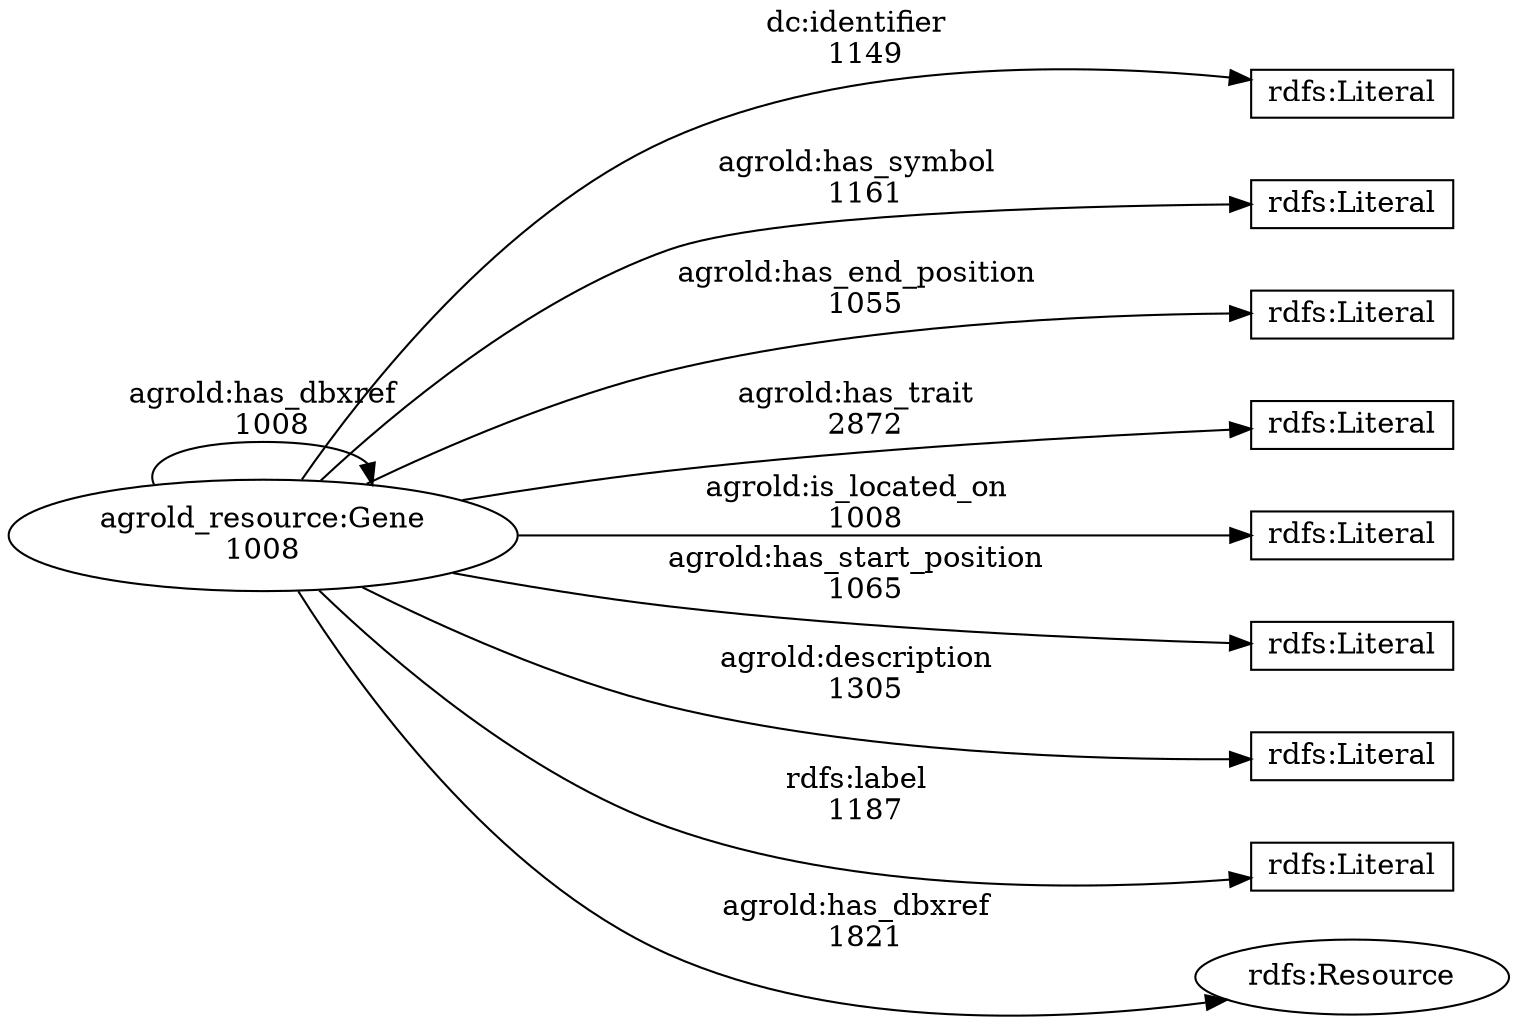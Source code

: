 digraph {
    ranksep=2;
    rankdir="LR";
    charset="utf-8";

    // Class relations with the numbers of edges
    "agrold_resource:Gene" -> "agrold_resource:Gene" [ label="agrold:has_dbxref\n  1008"];
    "agrold_resource:Gene" -> "rdfs:Literal1" [ label="dc:identifier\n  1149"];
    "agrold_resource:Gene" -> "rdfs:Literal2" [ label="agrold:has_symbol\n  1161"];
    "agrold_resource:Gene" -> "rdfs:Literal3" [ label="agrold:has_end_position\n  1055"];
    "agrold_resource:Gene" -> "rdfs:Literal5" [ label="agrold:has_trait\n  2872"];
    "agrold_resource:Gene" -> "rdfs:Literal6" [ label="agrold:is_located_on\n  1008"];
    "agrold_resource:Gene" -> "rdfs:Literal7" [ label="agrold:has_start_position\n  1065"];
    "agrold_resource:Gene" -> "rdfs:Literal8" [ label="agrold:description\n  1305"];
    "agrold_resource:Gene" -> "rdfs:Literal9" [ label="rdfs:label\n  1187"];
    "agrold_resource:Gene" -> "rdfs:Resource4" [ label="agrold:has_dbxref\n  1821"];

    // The number of entities
    "agrold_resource:Gene" [ label="agrold_resource:Gene\n1008" ] ;
    "rdfs:Literal1" [ label="rdfs:Literal", shape=box, height=0.3 ] ;
    "rdfs:Literal2" [ label="rdfs:Literal", shape=box, height=0.3 ] ;
    "rdfs:Literal3" [ label="rdfs:Literal", shape=box, height=0.3 ] ;
    "rdfs:Literal5" [ label="rdfs:Literal", shape=box, height=0.3 ] ;
    "rdfs:Literal6" [ label="rdfs:Literal", shape=box, height=0.3 ] ;
    "rdfs:Literal7" [ label="rdfs:Literal", shape=box, height=0.3 ] ;
    "rdfs:Literal8" [ label="rdfs:Literal", shape=box, height=0.3 ] ;
    "rdfs:Literal9" [ label="rdfs:Literal", shape=box, height=0.3 ] ;
    "rdfs:Resource4" [ label="rdfs:Resource" ] ;

}
